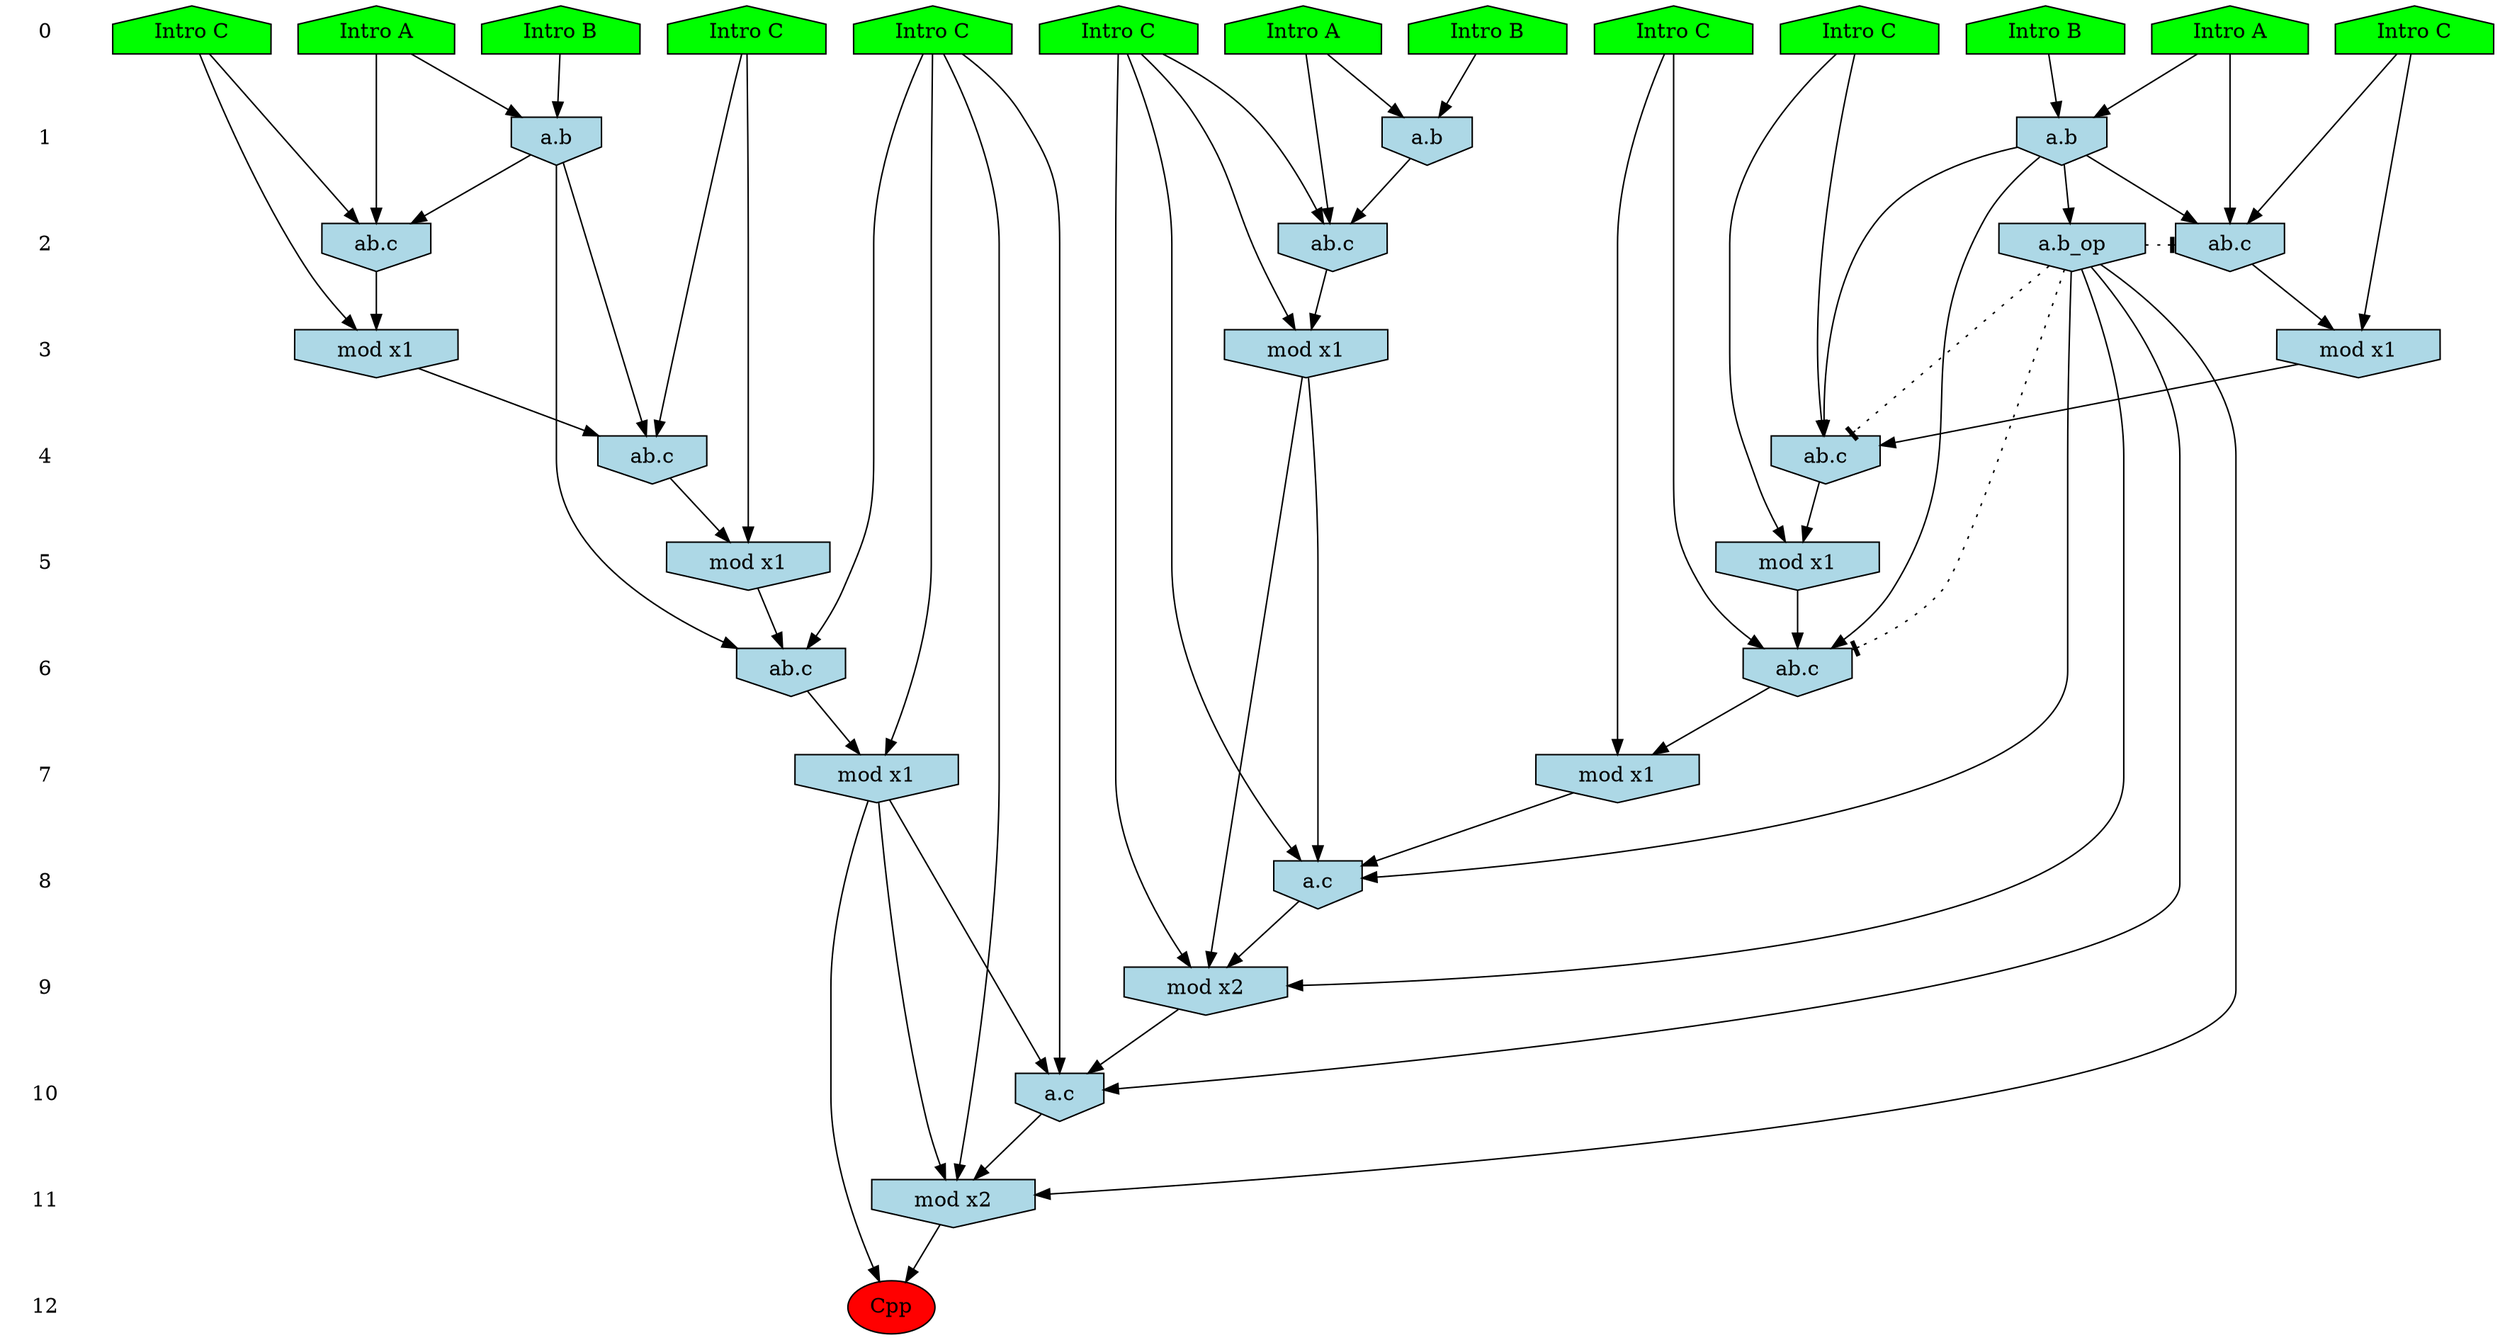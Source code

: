 /* Compression of 2 causal flows obtained in average at 1.397754E+01 t.u */
/* Compressed causal flows were: [1950;2492] */
digraph G{
 ranksep=.5 ; 
{ rank = same ; "0" [shape=plaintext] ; node_1 [label ="Intro B", shape=house, style=filled, fillcolor=green] ;
node_2 [label ="Intro B", shape=house, style=filled, fillcolor=green] ;
node_3 [label ="Intro A", shape=house, style=filled, fillcolor=green] ;
node_4 [label ="Intro A", shape=house, style=filled, fillcolor=green] ;
node_5 [label ="Intro A", shape=house, style=filled, fillcolor=green] ;
node_6 [label ="Intro B", shape=house, style=filled, fillcolor=green] ;
node_7 [label ="Intro C", shape=house, style=filled, fillcolor=green] ;
node_8 [label ="Intro C", shape=house, style=filled, fillcolor=green] ;
node_9 [label ="Intro C", shape=house, style=filled, fillcolor=green] ;
node_10 [label ="Intro C", shape=house, style=filled, fillcolor=green] ;
node_11 [label ="Intro C", shape=house, style=filled, fillcolor=green] ;
node_12 [label ="Intro C", shape=house, style=filled, fillcolor=green] ;
node_13 [label ="Intro C", shape=house, style=filled, fillcolor=green] ;
}
{ rank = same ; "1" [shape=plaintext] ; node_14 [label="a.b", shape=invhouse, style=filled, fillcolor = lightblue] ;
node_17 [label="a.b", shape=invhouse, style=filled, fillcolor = lightblue] ;
node_20 [label="a.b", shape=invhouse, style=filled, fillcolor = lightblue] ;
}
{ rank = same ; "2" [shape=plaintext] ; node_15 [label="ab.c", shape=invhouse, style=filled, fillcolor = lightblue] ;
node_18 [label="ab.c", shape=invhouse, style=filled, fillcolor = lightblue] ;
node_23 [label="a.b_op", shape=invhouse, style=filled, fillcolor = lightblue] ;
node_24 [label="ab.c", shape=invhouse, style=filled, fillcolor = lightblue] ;
}
{ rank = same ; "3" [shape=plaintext] ; node_16 [label="mod x1", shape=invhouse, style=filled, fillcolor = lightblue] ;
node_26 [label="mod x1", shape=invhouse, style=filled, fillcolor = lightblue] ;
node_27 [label="mod x1", shape=invhouse, style=filled, fillcolor = lightblue] ;
}
{ rank = same ; "4" [shape=plaintext] ; node_19 [label="ab.c", shape=invhouse, style=filled, fillcolor = lightblue] ;
node_28 [label="ab.c", shape=invhouse, style=filled, fillcolor = lightblue] ;
}
{ rank = same ; "5" [shape=plaintext] ; node_21 [label="mod x1", shape=invhouse, style=filled, fillcolor = lightblue] ;
node_30 [label="mod x1", shape=invhouse, style=filled, fillcolor = lightblue] ;
}
{ rank = same ; "6" [shape=plaintext] ; node_22 [label="ab.c", shape=invhouse, style=filled, fillcolor = lightblue] ;
node_31 [label="ab.c", shape=invhouse, style=filled, fillcolor = lightblue] ;
}
{ rank = same ; "7" [shape=plaintext] ; node_25 [label="mod x1", shape=invhouse, style=filled, fillcolor = lightblue] ;
node_32 [label="mod x1", shape=invhouse, style=filled, fillcolor = lightblue] ;
}
{ rank = same ; "8" [shape=plaintext] ; node_29 [label="a.c", shape=invhouse, style=filled, fillcolor = lightblue] ;
}
{ rank = same ; "9" [shape=plaintext] ; node_33 [label="mod x2", shape=invhouse, style=filled, fillcolor = lightblue] ;
}
{ rank = same ; "10" [shape=plaintext] ; node_34 [label="a.c", shape=invhouse, style=filled, fillcolor = lightblue] ;
}
{ rank = same ; "11" [shape=plaintext] ; node_35 [label="mod x2", shape=invhouse, style=filled, fillcolor = lightblue] ;
}
{ rank = same ; "12" [shape=plaintext] ; node_36 [label ="Cpp", style=filled, fillcolor=red] ;
}
"0" -> "1" [style="invis"]; 
"1" -> "2" [style="invis"]; 
"2" -> "3" [style="invis"]; 
"3" -> "4" [style="invis"]; 
"4" -> "5" [style="invis"]; 
"5" -> "6" [style="invis"]; 
"6" -> "7" [style="invis"]; 
"7" -> "8" [style="invis"]; 
"8" -> "9" [style="invis"]; 
"9" -> "10" [style="invis"]; 
"10" -> "11" [style="invis"]; 
"11" -> "12" [style="invis"]; 
node_2 -> node_14
node_3 -> node_14
node_3 -> node_15
node_7 -> node_15
node_14 -> node_15
node_7 -> node_16
node_15 -> node_16
node_1 -> node_17
node_4 -> node_17
node_4 -> node_18
node_13 -> node_18
node_17 -> node_18
node_9 -> node_19
node_14 -> node_19
node_16 -> node_19
node_5 -> node_20
node_6 -> node_20
node_9 -> node_21
node_19 -> node_21
node_12 -> node_22
node_14 -> node_22
node_21 -> node_22
node_14 -> node_23
node_5 -> node_24
node_8 -> node_24
node_20 -> node_24
node_12 -> node_25
node_22 -> node_25
node_8 -> node_26
node_24 -> node_26
node_13 -> node_27
node_18 -> node_27
node_11 -> node_28
node_17 -> node_28
node_27 -> node_28
node_8 -> node_29
node_23 -> node_29
node_25 -> node_29
node_26 -> node_29
node_11 -> node_30
node_28 -> node_30
node_10 -> node_31
node_17 -> node_31
node_30 -> node_31
node_10 -> node_32
node_31 -> node_32
node_8 -> node_33
node_23 -> node_33
node_26 -> node_33
node_29 -> node_33
node_10 -> node_34
node_23 -> node_34
node_32 -> node_34
node_33 -> node_34
node_10 -> node_35
node_23 -> node_35
node_32 -> node_35
node_34 -> node_35
node_32 -> node_36
node_35 -> node_36
node_23 -> node_22 [style=dotted, arrowhead = tee] 
node_23 -> node_19 [style=dotted, arrowhead = tee] 
node_23 -> node_15 [style=dotted, arrowhead = tee] 
}
/*
 Dot generation time: 0.000166
*/